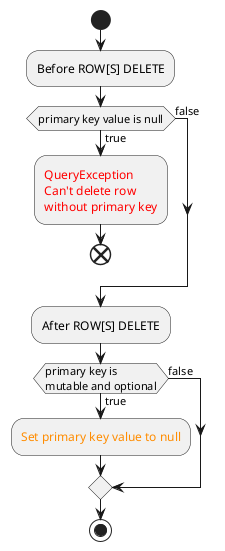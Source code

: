 @startuml
start
:Before ROW[S] DELETE;

if (primary key value is null) then(true)
    :<color:red>QueryException
    <color:red>Can't delete row
    <color:red>without primary key;
    end
else (false)
endif

:After ROW[S] DELETE;

if (primary key is\nmutable and optional) then(true)
    :<color:darkorange>Set primary key value to null;
else (false)
endif

stop
@enduml
